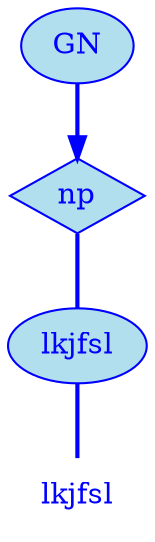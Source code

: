 digraph g {
	graph [bb="0,0,64,252"];
	node [label="\N"];
	graph [_draw_="c 5 -white C 5 -white P 4 0 0 0 252 64 252 64 0 ",
		xdotversion="1.2"];
	"mc1s1_t1#token84" [label=lkjfsl, shape=plaintext, fillcolor=lightblue2, fontcolor=blue, pos="32,18", width="0.75", height="0.50", _ldraw_="F 14.000000 11 -Times-Roman c 4 -blue T 32 13 0 31 6 -lkjfsl "];
	"mc1s1_W1#wordmc1s1_t1#token" [label=lkjfsl, shape=ellipse, fillcolor=lightblue2, fontcolor=blue, pos="32,90", width="0.89", height="0.50", color=blue, style=filled, _draw_="S 6 -filled c 4 -blue C 10 -lightblue2 E 32 90 32 18 ", _ldraw_="F 14.000000 11 -Times-Roman c 4 -blue T 32 85 0 31 6 -lkjfsl "];
	"mc1s1_P13#pos" [label=np, shape=diamond, fillcolor=lightblue2, fontcolor=blue, pos="32,162", width="0.75", height="0.50", color=blue, style=filled, _draw_="S 6 -filled c 4 -blue C 10 -lightblue2 P 4 32 180 5 162 32 144 59 162 ", _ldraw_="F 14.000000 11 -Times-Roman c 4 -blue T 32 157 0 17 2 -np "];
	"mc1s1_chk0#chunk" [label=GN, fillcolor=lightblue2, fontcolor=blue, pos="32,234", width="0.75", height="0.50", color=blue, style=filled, arrowhead=doubleoctagon, _draw_="S 6 -filled c 4 -blue C 10 -lightblue2 E 32 234 27 18 ", _ldraw_="F 14.000000 11 -Times-Roman c 4 -blue T 32 229 0 22 2 -GN "];
	"mc1s1_W1#wordmc1s1_t1#token" -> "mc1s1_t1#token84" [arrowhead=none, color=blue, fontcolor=blue, style=bold, minlen=1, pos="32,72 32,61 32,47 32,36", _draw_="S 4 -bold c 4 -blue B 4 32 72 32 61 32 47 32 36 "];
	"mc1s1_P13#pos" -> "mc1s1_W1#wordmc1s1_t1#token" [arrowhead=none, color=blue, fontcolor=blue, style=bold, minlen=1, pos="32,144 32,133 32,119 32,108", _draw_="S 4 -bold c 4 -blue B 4 32 144 32 133 32 119 32 108 "];
	"mc1s1_chk0#chunk" -> "mc1s1_P13#pos" [color=blue, fontcolor=blue, style=bold, minlen=1, pos="e,32,180 32,216 32,208 32,199 32,190", shape=normal, _draw_="S 4 -bold c 4 -blue B 4 32 216 32 208 32 199 32 190 ", _hdraw_="S 5 -solid S 15 -setlinewidth(1) c 4 -blue C 4 -blue P 3 36 190 32 180 29 190 "];
}
